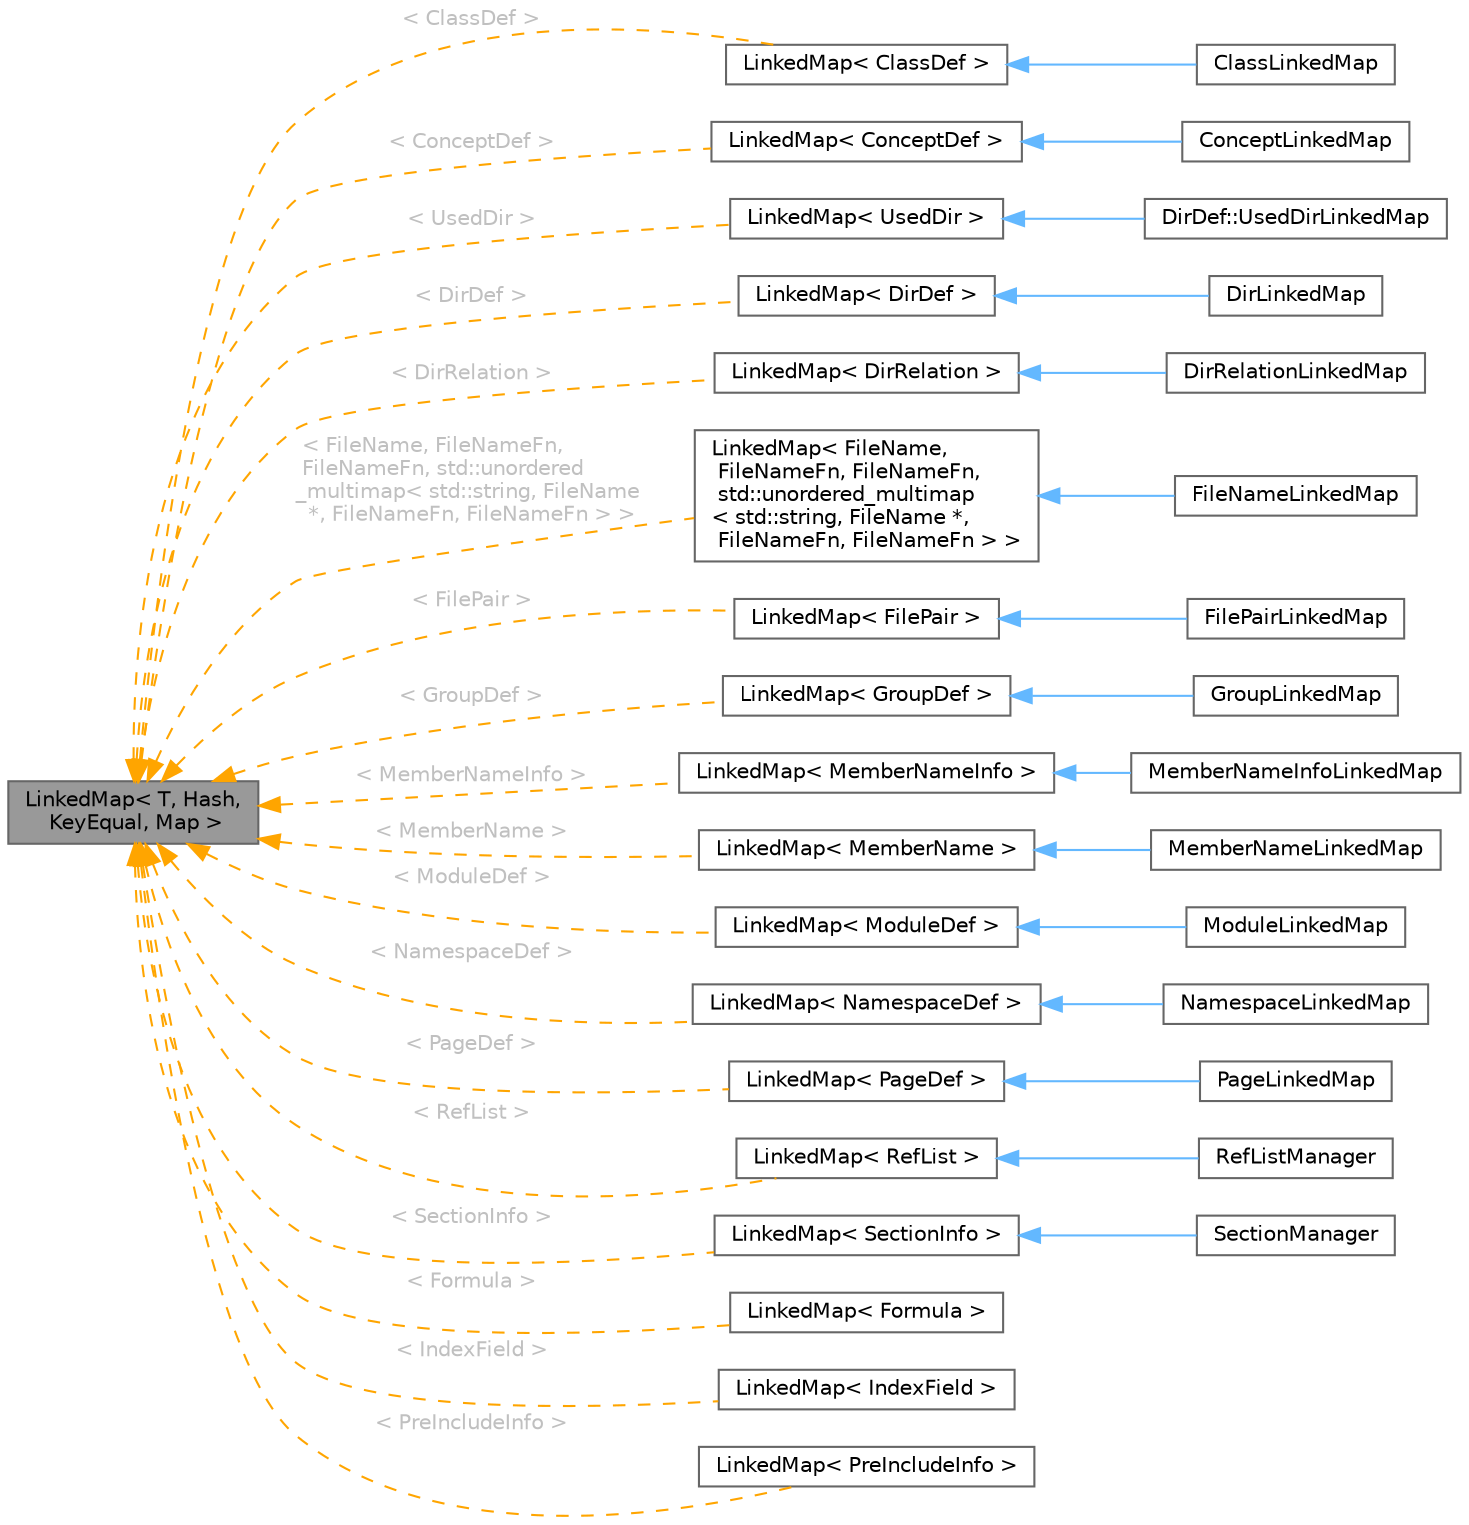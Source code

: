 digraph "LinkedMap&lt; T, Hash, KeyEqual, Map &gt;"
{
 // INTERACTIVE_SVG=YES
 // LATEX_PDF_SIZE
  bgcolor="transparent";
  edge [fontname=Helvetica,fontsize=10,labelfontname=Helvetica,labelfontsize=10];
  node [fontname=Helvetica,fontsize=10,shape=box,height=0.2,width=0.4];
  rankdir="LR";
  Node1 [id="Node000001",label="LinkedMap\< T, Hash,\l KeyEqual, Map \>",height=0.2,width=0.4,color="gray40", fillcolor="grey60", style="filled", fontcolor="black",tooltip="Container class representing a vector of objects with keys."];
  Node1 -> Node2 [id="edge1_Node000001_Node000002",dir="back",color="orange",style="dashed",tooltip=" ",label=" \< ClassDef \>",fontcolor="grey" ];
  Node2 [id="Node000002",label="LinkedMap\< ClassDef \>",height=0.2,width=0.4,color="gray40", fillcolor="white", style="filled",URL="$d0/d2c/class_linked_map.html",tooltip=" "];
  Node2 -> Node3 [id="edge2_Node000002_Node000003",dir="back",color="steelblue1",style="solid",tooltip=" "];
  Node3 [id="Node000003",label="ClassLinkedMap",height=0.2,width=0.4,color="gray40", fillcolor="white", style="filled",URL="$d0/d10/class_class_linked_map.html",tooltip=" "];
  Node1 -> Node4 [id="edge3_Node000001_Node000004",dir="back",color="orange",style="dashed",tooltip=" ",label=" \< ConceptDef \>",fontcolor="grey" ];
  Node4 [id="Node000004",label="LinkedMap\< ConceptDef \>",height=0.2,width=0.4,color="gray40", fillcolor="white", style="filled",URL="$d0/d2c/class_linked_map.html",tooltip=" "];
  Node4 -> Node5 [id="edge4_Node000004_Node000005",dir="back",color="steelblue1",style="solid",tooltip=" "];
  Node5 [id="Node000005",label="ConceptLinkedMap",height=0.2,width=0.4,color="gray40", fillcolor="white", style="filled",URL="$db/ded/class_concept_linked_map.html",tooltip=" "];
  Node1 -> Node6 [id="edge5_Node000001_Node000006",dir="back",color="orange",style="dashed",tooltip=" ",label=" \< UsedDir \>",fontcolor="grey" ];
  Node6 [id="Node000006",label="LinkedMap\< UsedDir \>",height=0.2,width=0.4,color="gray40", fillcolor="white", style="filled",URL="$d0/d2c/class_linked_map.html",tooltip=" "];
  Node6 -> Node7 [id="edge6_Node000006_Node000007",dir="back",color="steelblue1",style="solid",tooltip=" "];
  Node7 [id="Node000007",label="DirDef::UsedDirLinkedMap",height=0.2,width=0.4,color="gray40", fillcolor="white", style="filled",URL="$dd/dd7/class_dir_def_1_1_used_dir_linked_map.html",tooltip=" "];
  Node1 -> Node8 [id="edge7_Node000001_Node000008",dir="back",color="orange",style="dashed",tooltip=" ",label=" \< DirDef \>",fontcolor="grey" ];
  Node8 [id="Node000008",label="LinkedMap\< DirDef \>",height=0.2,width=0.4,color="gray40", fillcolor="white", style="filled",URL="$d0/d2c/class_linked_map.html",tooltip=" "];
  Node8 -> Node9 [id="edge8_Node000008_Node000009",dir="back",color="steelblue1",style="solid",tooltip=" "];
  Node9 [id="Node000009",label="DirLinkedMap",height=0.2,width=0.4,color="gray40", fillcolor="white", style="filled",URL="$de/d40/class_dir_linked_map.html",tooltip="A linked map of directories."];
  Node1 -> Node10 [id="edge9_Node000001_Node000010",dir="back",color="orange",style="dashed",tooltip=" ",label=" \< DirRelation \>",fontcolor="grey" ];
  Node10 [id="Node000010",label="LinkedMap\< DirRelation \>",height=0.2,width=0.4,color="gray40", fillcolor="white", style="filled",URL="$d0/d2c/class_linked_map.html",tooltip=" "];
  Node10 -> Node11 [id="edge10_Node000010_Node000011",dir="back",color="steelblue1",style="solid",tooltip=" "];
  Node11 [id="Node000011",label="DirRelationLinkedMap",height=0.2,width=0.4,color="gray40", fillcolor="white", style="filled",URL="$d4/d03/class_dir_relation_linked_map.html",tooltip=" "];
  Node1 -> Node12 [id="edge11_Node000001_Node000012",dir="back",color="orange",style="dashed",tooltip=" ",label=" \< FileName, FileNameFn,\l FileNameFn, std::unordered\l_multimap\< std::string, FileName\l *, FileNameFn, FileNameFn \> \>",fontcolor="grey" ];
  Node12 [id="Node000012",label="LinkedMap\< FileName,\l FileNameFn, FileNameFn,\l std::unordered_multimap\l\< std::string, FileName *,\l FileNameFn, FileNameFn \> \>",height=0.2,width=0.4,color="gray40", fillcolor="white", style="filled",URL="$d0/d2c/class_linked_map.html",tooltip=" "];
  Node12 -> Node13 [id="edge12_Node000012_Node000013",dir="back",color="steelblue1",style="solid",tooltip=" "];
  Node13 [id="Node000013",label="FileNameLinkedMap",height=0.2,width=0.4,color="gray40", fillcolor="white", style="filled",URL="$d0/d2c/class_file_name_linked_map.html",tooltip="Ordered dictionary of FileName objects."];
  Node1 -> Node14 [id="edge13_Node000001_Node000014",dir="back",color="orange",style="dashed",tooltip=" ",label=" \< FilePair \>",fontcolor="grey" ];
  Node14 [id="Node000014",label="LinkedMap\< FilePair \>",height=0.2,width=0.4,color="gray40", fillcolor="white", style="filled",URL="$d0/d2c/class_linked_map.html",tooltip=" "];
  Node14 -> Node15 [id="edge14_Node000014_Node000015",dir="back",color="steelblue1",style="solid",tooltip=" "];
  Node15 [id="Node000015",label="FilePairLinkedMap",height=0.2,width=0.4,color="gray40", fillcolor="white", style="filled",URL="$d3/d29/class_file_pair_linked_map.html",tooltip="A linked map of file pairs."];
  Node1 -> Node16 [id="edge15_Node000001_Node000016",dir="back",color="orange",style="dashed",tooltip=" ",label=" \< GroupDef \>",fontcolor="grey" ];
  Node16 [id="Node000016",label="LinkedMap\< GroupDef \>",height=0.2,width=0.4,color="gray40", fillcolor="white", style="filled",URL="$d0/d2c/class_linked_map.html",tooltip=" "];
  Node16 -> Node17 [id="edge16_Node000016_Node000017",dir="back",color="steelblue1",style="solid",tooltip=" "];
  Node17 [id="Node000017",label="GroupLinkedMap",height=0.2,width=0.4,color="gray40", fillcolor="white", style="filled",URL="$d3/dbd/class_group_linked_map.html",tooltip=" "];
  Node1 -> Node18 [id="edge17_Node000001_Node000018",dir="back",color="orange",style="dashed",tooltip=" ",label=" \< MemberNameInfo \>",fontcolor="grey" ];
  Node18 [id="Node000018",label="LinkedMap\< MemberNameInfo \>",height=0.2,width=0.4,color="gray40", fillcolor="white", style="filled",URL="$d0/d2c/class_linked_map.html",tooltip=" "];
  Node18 -> Node19 [id="edge18_Node000018_Node000019",dir="back",color="steelblue1",style="solid",tooltip=" "];
  Node19 [id="Node000019",label="MemberNameInfoLinkedMap",height=0.2,width=0.4,color="gray40", fillcolor="white", style="filled",URL="$de/d04/class_member_name_info_linked_map.html",tooltip=" "];
  Node1 -> Node20 [id="edge19_Node000001_Node000020",dir="back",color="orange",style="dashed",tooltip=" ",label=" \< MemberName \>",fontcolor="grey" ];
  Node20 [id="Node000020",label="LinkedMap\< MemberName \>",height=0.2,width=0.4,color="gray40", fillcolor="white", style="filled",URL="$d0/d2c/class_linked_map.html",tooltip=" "];
  Node20 -> Node21 [id="edge20_Node000020_Node000021",dir="back",color="steelblue1",style="solid",tooltip=" "];
  Node21 [id="Node000021",label="MemberNameLinkedMap",height=0.2,width=0.4,color="gray40", fillcolor="white", style="filled",URL="$da/d3d/class_member_name_linked_map.html",tooltip="Ordered dictionary of MemberName objects."];
  Node1 -> Node22 [id="edge21_Node000001_Node000022",dir="back",color="orange",style="dashed",tooltip=" ",label=" \< ModuleDef \>",fontcolor="grey" ];
  Node22 [id="Node000022",label="LinkedMap\< ModuleDef \>",height=0.2,width=0.4,color="gray40", fillcolor="white", style="filled",URL="$d0/d2c/class_linked_map.html",tooltip=" "];
  Node22 -> Node23 [id="edge22_Node000022_Node000023",dir="back",color="steelblue1",style="solid",tooltip=" "];
  Node23 [id="Node000023",label="ModuleLinkedMap",height=0.2,width=0.4,color="gray40", fillcolor="white", style="filled",URL="$df/d8e/class_module_linked_map.html",tooltip=" "];
  Node1 -> Node24 [id="edge23_Node000001_Node000024",dir="back",color="orange",style="dashed",tooltip=" ",label=" \< NamespaceDef \>",fontcolor="grey" ];
  Node24 [id="Node000024",label="LinkedMap\< NamespaceDef \>",height=0.2,width=0.4,color="gray40", fillcolor="white", style="filled",URL="$d0/d2c/class_linked_map.html",tooltip=" "];
  Node24 -> Node25 [id="edge24_Node000024_Node000025",dir="back",color="steelblue1",style="solid",tooltip=" "];
  Node25 [id="Node000025",label="NamespaceLinkedMap",height=0.2,width=0.4,color="gray40", fillcolor="white", style="filled",URL="$d7/d60/class_namespace_linked_map.html",tooltip=" "];
  Node1 -> Node26 [id="edge25_Node000001_Node000026",dir="back",color="orange",style="dashed",tooltip=" ",label=" \< PageDef \>",fontcolor="grey" ];
  Node26 [id="Node000026",label="LinkedMap\< PageDef \>",height=0.2,width=0.4,color="gray40", fillcolor="white", style="filled",URL="$d0/d2c/class_linked_map.html",tooltip=" "];
  Node26 -> Node27 [id="edge26_Node000026_Node000027",dir="back",color="steelblue1",style="solid",tooltip=" "];
  Node27 [id="Node000027",label="PageLinkedMap",height=0.2,width=0.4,color="gray40", fillcolor="white", style="filled",URL="$d9/d5e/class_page_linked_map.html",tooltip=" "];
  Node1 -> Node28 [id="edge27_Node000001_Node000028",dir="back",color="orange",style="dashed",tooltip=" ",label=" \< RefList \>",fontcolor="grey" ];
  Node28 [id="Node000028",label="LinkedMap\< RefList \>",height=0.2,width=0.4,color="gray40", fillcolor="white", style="filled",URL="$d0/d2c/class_linked_map.html",tooltip=" "];
  Node28 -> Node29 [id="edge28_Node000028_Node000029",dir="back",color="steelblue1",style="solid",tooltip=" "];
  Node29 [id="Node000029",label="RefListManager",height=0.2,width=0.4,color="gray40", fillcolor="white", style="filled",URL="$d7/d5a/class_ref_list_manager.html",tooltip=" "];
  Node1 -> Node30 [id="edge29_Node000001_Node000030",dir="back",color="orange",style="dashed",tooltip=" ",label=" \< SectionInfo \>",fontcolor="grey" ];
  Node30 [id="Node000030",label="LinkedMap\< SectionInfo \>",height=0.2,width=0.4,color="gray40", fillcolor="white", style="filled",URL="$d0/d2c/class_linked_map.html",tooltip=" "];
  Node30 -> Node31 [id="edge30_Node000030_Node000031",dir="back",color="steelblue1",style="solid",tooltip=" "];
  Node31 [id="Node000031",label="SectionManager",height=0.2,width=0.4,color="gray40", fillcolor="white", style="filled",URL="$df/df5/class_section_manager.html",tooltip="singleton class that owns the list of all sections"];
  Node1 -> Node32 [id="edge31_Node000001_Node000032",dir="back",color="orange",style="dashed",tooltip=" ",label=" \< Formula \>",fontcolor="grey" ];
  Node32 [id="Node000032",label="LinkedMap\< Formula \>",height=0.2,width=0.4,color="gray40", fillcolor="white", style="filled",URL="$d0/d2c/class_linked_map.html",tooltip=" "];
  Node1 -> Node33 [id="edge32_Node000001_Node000033",dir="back",color="orange",style="dashed",tooltip=" ",label=" \< IndexField \>",fontcolor="grey" ];
  Node33 [id="Node000033",label="LinkedMap\< IndexField \>",height=0.2,width=0.4,color="gray40", fillcolor="white", style="filled",URL="$d0/d2c/class_linked_map.html",tooltip=" "];
  Node1 -> Node34 [id="edge33_Node000001_Node000034",dir="back",color="orange",style="dashed",tooltip=" ",label=" \< PreIncludeInfo \>",fontcolor="grey" ];
  Node34 [id="Node000034",label="LinkedMap\< PreIncludeInfo \>",height=0.2,width=0.4,color="gray40", fillcolor="white", style="filled",URL="$d0/d2c/class_linked_map.html",tooltip=" "];
}
